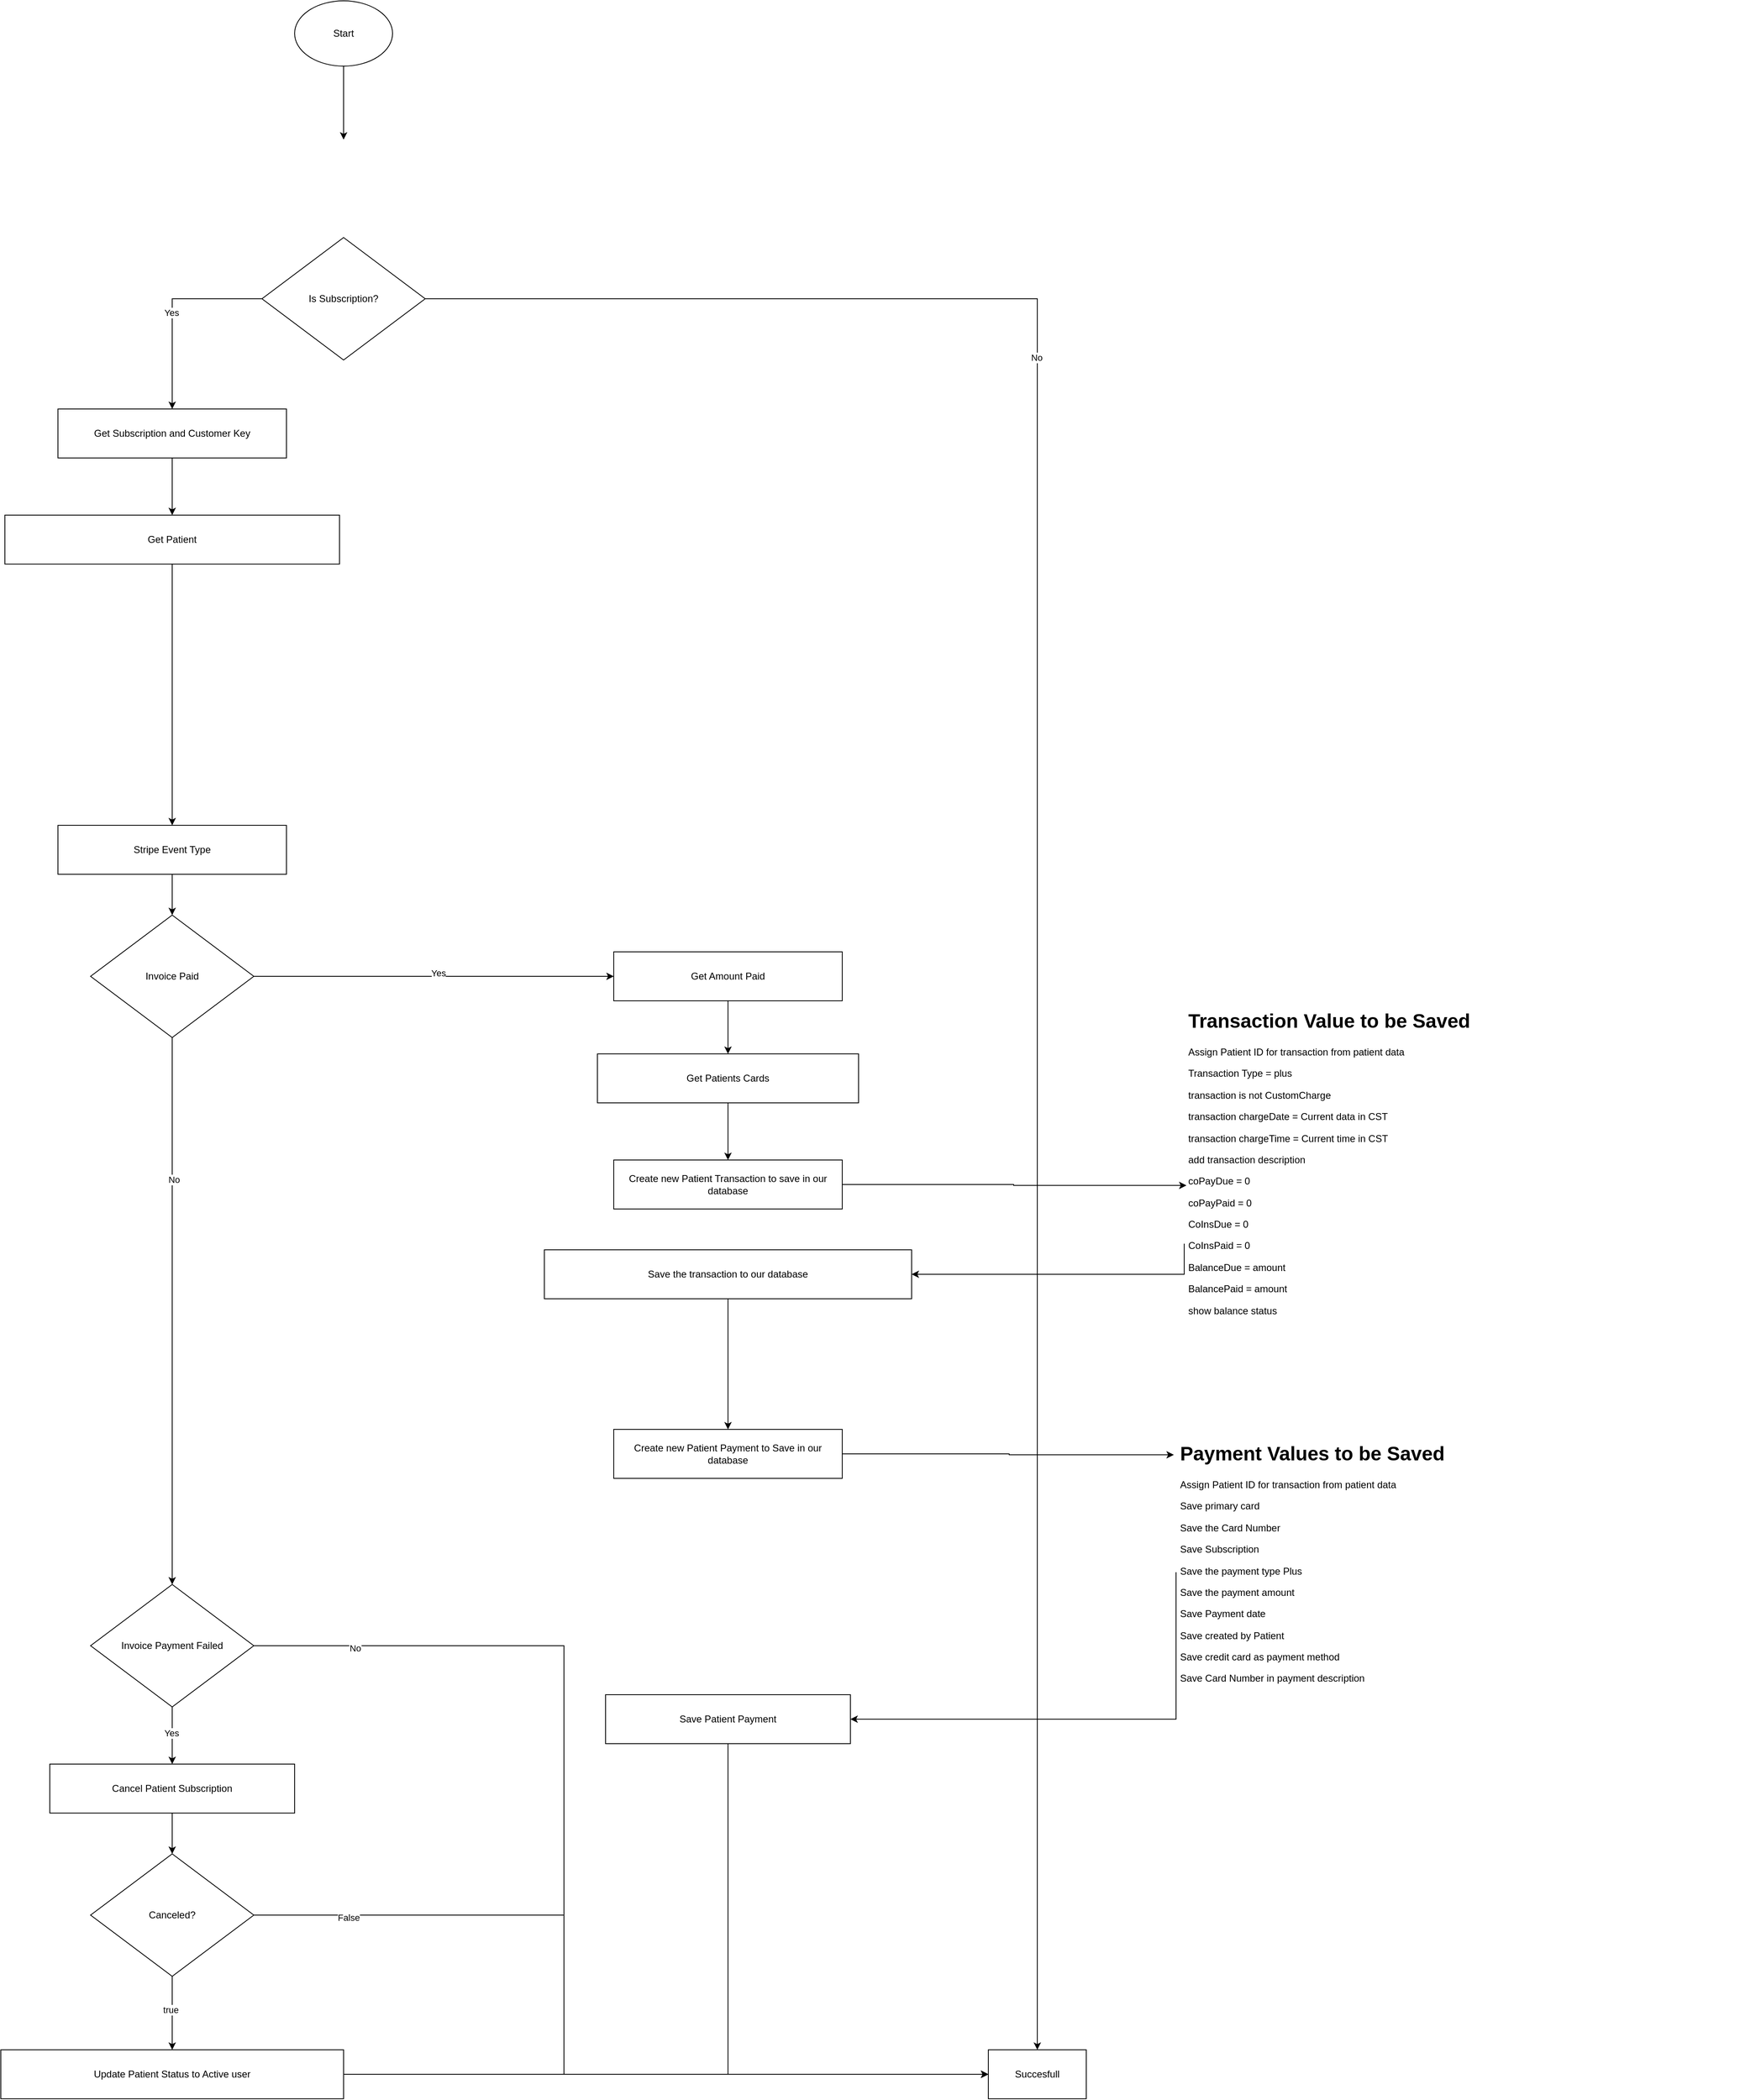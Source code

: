 <mxfile version="22.1.21" type="github">
  <diagram name="Page-1" id="liGm0qTGzvVkfE7tecpt">
    <mxGraphModel dx="6586" dy="3760" grid="1" gridSize="10" guides="1" tooltips="1" connect="1" arrows="1" fold="1" page="1" pageScale="1" pageWidth="850" pageHeight="1100" math="0" shadow="0">
      <root>
        <mxCell id="0" />
        <mxCell id="1" parent="0" />
        <mxCell id="I_fL-Ra0B_md9scAyMLs-3" style="edgeStyle=orthogonalEdgeStyle;rounded=0;orthogonalLoop=1;jettySize=auto;html=1;exitX=0.5;exitY=1;exitDx=0;exitDy=0;entryX=0.5;entryY=0;entryDx=0;entryDy=0;" parent="1" source="I_fL-Ra0B_md9scAyMLs-1" target="I_fL-Ra0B_md9scAyMLs-6" edge="1">
          <mxGeometry relative="1" as="geometry">
            <mxPoint x="380" y="210" as="targetPoint" />
          </mxGeometry>
        </mxCell>
        <mxCell id="I_fL-Ra0B_md9scAyMLs-1" value="Start" style="ellipse;whiteSpace=wrap;html=1;" parent="1" vertex="1">
          <mxGeometry x="320" y="40" width="120" height="80" as="geometry" />
        </mxCell>
        <mxCell id="I_fL-Ra0B_md9scAyMLs-8" value="Succesfull" style="rounded=0;whiteSpace=wrap;html=1;" parent="1" vertex="1">
          <mxGeometry x="1170" y="2550" width="120" height="60" as="geometry" />
        </mxCell>
        <mxCell id="I_fL-Ra0B_md9scAyMLs-11" style="edgeStyle=orthogonalEdgeStyle;rounded=0;orthogonalLoop=1;jettySize=auto;html=1;exitX=1;exitY=0.5;exitDx=0;exitDy=0;entryX=0.5;entryY=0;entryDx=0;entryDy=0;" parent="1" source="I_fL-Ra0B_md9scAyMLs-9" target="I_fL-Ra0B_md9scAyMLs-8" edge="1">
          <mxGeometry relative="1" as="geometry" />
        </mxCell>
        <mxCell id="Nmdro9crsDbQd0yXc826-1" value="No" style="edgeLabel;html=1;align=center;verticalAlign=middle;resizable=0;points=[];" vertex="1" connectable="0" parent="I_fL-Ra0B_md9scAyMLs-11">
          <mxGeometry x="-0.432" y="-1" relative="1" as="geometry">
            <mxPoint as="offset" />
          </mxGeometry>
        </mxCell>
        <mxCell id="I_fL-Ra0B_md9scAyMLs-14" style="edgeStyle=orthogonalEdgeStyle;rounded=0;orthogonalLoop=1;jettySize=auto;html=1;exitX=0;exitY=0.5;exitDx=0;exitDy=0;" parent="1" source="I_fL-Ra0B_md9scAyMLs-9" target="I_fL-Ra0B_md9scAyMLs-13" edge="1">
          <mxGeometry relative="1" as="geometry" />
        </mxCell>
        <mxCell id="I_fL-Ra0B_md9scAyMLs-15" value="Yes" style="edgeLabel;html=1;align=center;verticalAlign=middle;resizable=0;points=[];" parent="I_fL-Ra0B_md9scAyMLs-14" vertex="1" connectable="0">
          <mxGeometry x="0.038" y="-1" relative="1" as="geometry">
            <mxPoint as="offset" />
          </mxGeometry>
        </mxCell>
        <mxCell id="I_fL-Ra0B_md9scAyMLs-9" value="Is Subscription?" style="rhombus;whiteSpace=wrap;html=1;" parent="1" vertex="1">
          <mxGeometry x="280" y="330" width="200" height="150" as="geometry" />
        </mxCell>
        <mxCell id="I_fL-Ra0B_md9scAyMLs-17" style="edgeStyle=orthogonalEdgeStyle;rounded=0;orthogonalLoop=1;jettySize=auto;html=1;exitX=0.5;exitY=1;exitDx=0;exitDy=0;" parent="1" source="I_fL-Ra0B_md9scAyMLs-13" target="I_fL-Ra0B_md9scAyMLs-16" edge="1">
          <mxGeometry relative="1" as="geometry" />
        </mxCell>
        <mxCell id="I_fL-Ra0B_md9scAyMLs-13" value="Get Subscription and Customer Key" style="rounded=0;whiteSpace=wrap;html=1;" parent="1" vertex="1">
          <mxGeometry x="30" y="540" width="280" height="60" as="geometry" />
        </mxCell>
        <mxCell id="I_fL-Ra0B_md9scAyMLs-20" style="edgeStyle=orthogonalEdgeStyle;rounded=0;orthogonalLoop=1;jettySize=auto;html=1;exitX=0.5;exitY=1;exitDx=0;exitDy=0;entryX=0.5;entryY=0;entryDx=0;entryDy=0;" parent="1" source="I_fL-Ra0B_md9scAyMLs-16" target="I_fL-Ra0B_md9scAyMLs-19" edge="1">
          <mxGeometry relative="1" as="geometry" />
        </mxCell>
        <mxCell id="I_fL-Ra0B_md9scAyMLs-16" value="Get Patient" style="rounded=0;whiteSpace=wrap;html=1;" parent="1" vertex="1">
          <mxGeometry x="-35" y="670" width="410" height="60" as="geometry" />
        </mxCell>
        <mxCell id="I_fL-Ra0B_md9scAyMLs-24" style="edgeStyle=orthogonalEdgeStyle;rounded=0;orthogonalLoop=1;jettySize=auto;html=1;exitX=0.5;exitY=1;exitDx=0;exitDy=0;entryX=0.5;entryY=0;entryDx=0;entryDy=0;" parent="1" source="I_fL-Ra0B_md9scAyMLs-19" target="I_fL-Ra0B_md9scAyMLs-22" edge="1">
          <mxGeometry relative="1" as="geometry" />
        </mxCell>
        <mxCell id="I_fL-Ra0B_md9scAyMLs-19" value="Stripe Event Type" style="rounded=0;whiteSpace=wrap;html=1;" parent="1" vertex="1">
          <mxGeometry x="30" y="1050" width="280" height="60" as="geometry" />
        </mxCell>
        <mxCell id="I_fL-Ra0B_md9scAyMLs-49" style="edgeStyle=orthogonalEdgeStyle;rounded=0;orthogonalLoop=1;jettySize=auto;html=1;exitX=1;exitY=0.5;exitDx=0;exitDy=0;entryX=0;entryY=0.5;entryDx=0;entryDy=0;" parent="1" source="I_fL-Ra0B_md9scAyMLs-21" target="I_fL-Ra0B_md9scAyMLs-8" edge="1">
          <mxGeometry relative="1" as="geometry">
            <Array as="points">
              <mxPoint x="650" y="2055" />
              <mxPoint x="650" y="2580" />
            </Array>
          </mxGeometry>
        </mxCell>
        <mxCell id="I_fL-Ra0B_md9scAyMLs-50" value="No" style="edgeLabel;html=1;align=center;verticalAlign=middle;resizable=0;points=[];" parent="I_fL-Ra0B_md9scAyMLs-49" vertex="1" connectable="0">
          <mxGeometry x="-0.827" y="-3" relative="1" as="geometry">
            <mxPoint as="offset" />
          </mxGeometry>
        </mxCell>
        <mxCell id="I_fL-Ra0B_md9scAyMLs-52" style="edgeStyle=orthogonalEdgeStyle;rounded=0;orthogonalLoop=1;jettySize=auto;html=1;exitX=0.5;exitY=1;exitDx=0;exitDy=0;entryX=0.5;entryY=0;entryDx=0;entryDy=0;" parent="1" source="I_fL-Ra0B_md9scAyMLs-21" target="I_fL-Ra0B_md9scAyMLs-51" edge="1">
          <mxGeometry relative="1" as="geometry" />
        </mxCell>
        <mxCell id="Nmdro9crsDbQd0yXc826-2" value="Yes" style="edgeLabel;html=1;align=center;verticalAlign=middle;resizable=0;points=[];" vertex="1" connectable="0" parent="I_fL-Ra0B_md9scAyMLs-52">
          <mxGeometry x="-0.082" y="-1" relative="1" as="geometry">
            <mxPoint as="offset" />
          </mxGeometry>
        </mxCell>
        <mxCell id="I_fL-Ra0B_md9scAyMLs-21" value="Invoice Payment Failed" style="rhombus;whiteSpace=wrap;html=1;" parent="1" vertex="1">
          <mxGeometry x="70" y="1980" width="200" height="150" as="geometry" />
        </mxCell>
        <mxCell id="I_fL-Ra0B_md9scAyMLs-25" style="edgeStyle=orthogonalEdgeStyle;rounded=0;orthogonalLoop=1;jettySize=auto;html=1;exitX=0.5;exitY=1;exitDx=0;exitDy=0;entryX=0.5;entryY=0;entryDx=0;entryDy=0;" parent="1" source="I_fL-Ra0B_md9scAyMLs-22" target="I_fL-Ra0B_md9scAyMLs-21" edge="1">
          <mxGeometry relative="1" as="geometry" />
        </mxCell>
        <mxCell id="I_fL-Ra0B_md9scAyMLs-26" value="No" style="edgeLabel;html=1;align=center;verticalAlign=middle;resizable=0;points=[];" parent="I_fL-Ra0B_md9scAyMLs-25" vertex="1" connectable="0">
          <mxGeometry x="-0.48" y="2" relative="1" as="geometry">
            <mxPoint as="offset" />
          </mxGeometry>
        </mxCell>
        <mxCell id="I_fL-Ra0B_md9scAyMLs-28" style="edgeStyle=orthogonalEdgeStyle;rounded=0;orthogonalLoop=1;jettySize=auto;html=1;exitX=1;exitY=0.5;exitDx=0;exitDy=0;entryX=0;entryY=0.5;entryDx=0;entryDy=0;" parent="1" source="I_fL-Ra0B_md9scAyMLs-22" target="I_fL-Ra0B_md9scAyMLs-27" edge="1">
          <mxGeometry relative="1" as="geometry" />
        </mxCell>
        <mxCell id="I_fL-Ra0B_md9scAyMLs-29" value="Yes" style="edgeLabel;html=1;align=center;verticalAlign=middle;resizable=0;points=[];" parent="I_fL-Ra0B_md9scAyMLs-28" vertex="1" connectable="0">
          <mxGeometry x="0.024" y="4" relative="1" as="geometry">
            <mxPoint as="offset" />
          </mxGeometry>
        </mxCell>
        <mxCell id="I_fL-Ra0B_md9scAyMLs-22" value="Invoice Paid" style="rhombus;whiteSpace=wrap;html=1;" parent="1" vertex="1">
          <mxGeometry x="70" y="1160" width="200" height="150" as="geometry" />
        </mxCell>
        <mxCell id="I_fL-Ra0B_md9scAyMLs-31" style="edgeStyle=orthogonalEdgeStyle;rounded=0;orthogonalLoop=1;jettySize=auto;html=1;exitX=0.5;exitY=1;exitDx=0;exitDy=0;entryX=0.5;entryY=0;entryDx=0;entryDy=0;" parent="1" source="I_fL-Ra0B_md9scAyMLs-27" target="I_fL-Ra0B_md9scAyMLs-30" edge="1">
          <mxGeometry relative="1" as="geometry" />
        </mxCell>
        <mxCell id="I_fL-Ra0B_md9scAyMLs-27" value="Get Amount Paid" style="rounded=0;whiteSpace=wrap;html=1;" parent="1" vertex="1">
          <mxGeometry x="711" y="1205" width="280" height="60" as="geometry" />
        </mxCell>
        <mxCell id="I_fL-Ra0B_md9scAyMLs-33" style="edgeStyle=orthogonalEdgeStyle;rounded=0;orthogonalLoop=1;jettySize=auto;html=1;exitX=0.5;exitY=1;exitDx=0;exitDy=0;entryX=0.5;entryY=0;entryDx=0;entryDy=0;" parent="1" source="I_fL-Ra0B_md9scAyMLs-30" target="I_fL-Ra0B_md9scAyMLs-32" edge="1">
          <mxGeometry relative="1" as="geometry" />
        </mxCell>
        <mxCell id="I_fL-Ra0B_md9scAyMLs-30" value="Get Patients Cards" style="rounded=0;whiteSpace=wrap;html=1;" parent="1" vertex="1">
          <mxGeometry x="691" y="1330" width="320" height="60" as="geometry" />
        </mxCell>
        <mxCell id="I_fL-Ra0B_md9scAyMLs-41" style="edgeStyle=orthogonalEdgeStyle;rounded=0;orthogonalLoop=1;jettySize=auto;html=1;exitX=1;exitY=0.5;exitDx=0;exitDy=0;entryX=0.004;entryY=0.567;entryDx=0;entryDy=0;entryPerimeter=0;" parent="1" source="I_fL-Ra0B_md9scAyMLs-32" target="I_fL-Ra0B_md9scAyMLs-40" edge="1">
          <mxGeometry relative="1" as="geometry">
            <Array as="points">
              <mxPoint x="1201" y="1490" />
              <mxPoint x="1201" y="1491" />
            </Array>
          </mxGeometry>
        </mxCell>
        <mxCell id="I_fL-Ra0B_md9scAyMLs-32" value="Create new Patient Transaction to save in our database" style="rounded=0;whiteSpace=wrap;html=1;" parent="1" vertex="1">
          <mxGeometry x="711" y="1460" width="280" height="60" as="geometry" />
        </mxCell>
        <mxCell id="I_fL-Ra0B_md9scAyMLs-38" style="edgeStyle=orthogonalEdgeStyle;rounded=0;orthogonalLoop=1;jettySize=auto;html=1;exitX=0.5;exitY=1;exitDx=0;exitDy=0;entryX=0.5;entryY=0;entryDx=0;entryDy=0;" parent="1" source="I_fL-Ra0B_md9scAyMLs-34" target="I_fL-Ra0B_md9scAyMLs-36" edge="1">
          <mxGeometry relative="1" as="geometry" />
        </mxCell>
        <mxCell id="I_fL-Ra0B_md9scAyMLs-34" value="Save the transaction to our database" style="rounded=0;whiteSpace=wrap;html=1;" parent="1" vertex="1">
          <mxGeometry x="626" y="1570" width="450" height="60" as="geometry" />
        </mxCell>
        <mxCell id="I_fL-Ra0B_md9scAyMLs-36" value="Create new Patient Payment to Save in our database" style="rounded=0;whiteSpace=wrap;html=1;" parent="1" vertex="1">
          <mxGeometry x="711" y="1790" width="280" height="60" as="geometry" />
        </mxCell>
        <mxCell id="I_fL-Ra0B_md9scAyMLs-47" style="edgeStyle=orthogonalEdgeStyle;rounded=0;orthogonalLoop=1;jettySize=auto;html=1;exitX=0.5;exitY=1;exitDx=0;exitDy=0;entryX=0;entryY=0.5;entryDx=0;entryDy=0;" parent="1" source="I_fL-Ra0B_md9scAyMLs-37" target="I_fL-Ra0B_md9scAyMLs-8" edge="1">
          <mxGeometry relative="1" as="geometry" />
        </mxCell>
        <mxCell id="I_fL-Ra0B_md9scAyMLs-37" value="Save Patient Payment" style="rounded=0;whiteSpace=wrap;html=1;" parent="1" vertex="1">
          <mxGeometry x="701" y="2115" width="300" height="60" as="geometry" />
        </mxCell>
        <mxCell id="I_fL-Ra0B_md9scAyMLs-42" style="edgeStyle=orthogonalEdgeStyle;rounded=0;orthogonalLoop=1;jettySize=auto;html=1;exitX=0;exitY=0.75;exitDx=0;exitDy=0;entryX=1;entryY=0.5;entryDx=0;entryDy=0;" parent="1" source="I_fL-Ra0B_md9scAyMLs-40" target="I_fL-Ra0B_md9scAyMLs-34" edge="1">
          <mxGeometry relative="1" as="geometry">
            <Array as="points">
              <mxPoint x="1410" y="1600" />
            </Array>
          </mxGeometry>
        </mxCell>
        <mxCell id="I_fL-Ra0B_md9scAyMLs-40" value="&lt;h1&gt;Transaction Value to be Saved&lt;/h1&gt;&lt;p&gt;Assign Patient ID for transaction from patient data&lt;/p&gt;&lt;p&gt;Transaction Type = plus&lt;/p&gt;&lt;p&gt;transaction is not CustomCharge&lt;/p&gt;&lt;p&gt;transaction chargeDate = Current data in CST&lt;/p&gt;&lt;p&gt;transaction chargeTime = Current time in CST&lt;/p&gt;&lt;p&gt;add transaction description&lt;/p&gt;&lt;p&gt;coPayDue = 0&lt;/p&gt;&lt;p&gt;coPayPaid = 0&lt;/p&gt;&lt;p&gt;CoInsDue = 0&lt;/p&gt;&lt;p&gt;CoInsPaid = 0&lt;/p&gt;&lt;p&gt;BalanceDue = amount&lt;/p&gt;&lt;p&gt;BalancePaid = amount&lt;/p&gt;&lt;p&gt;show balance status&lt;/p&gt;" style="text;html=1;strokeColor=none;fillColor=none;spacing=5;spacingTop=-20;whiteSpace=wrap;overflow=hidden;rounded=0;" parent="1" vertex="1">
          <mxGeometry x="1410" y="1270" width="680" height="390" as="geometry" />
        </mxCell>
        <mxCell id="I_fL-Ra0B_md9scAyMLs-45" style="edgeStyle=orthogonalEdgeStyle;rounded=0;orthogonalLoop=1;jettySize=auto;html=1;exitX=0;exitY=0.5;exitDx=0;exitDy=0;entryX=1;entryY=0.5;entryDx=0;entryDy=0;" parent="1" source="I_fL-Ra0B_md9scAyMLs-43" target="I_fL-Ra0B_md9scAyMLs-37" edge="1">
          <mxGeometry relative="1" as="geometry">
            <Array as="points">
              <mxPoint x="1400" y="2145" />
            </Array>
          </mxGeometry>
        </mxCell>
        <mxCell id="I_fL-Ra0B_md9scAyMLs-43" value="&lt;h1&gt;Payment Values to be Saved&lt;/h1&gt;&lt;p&gt;Assign Patient ID for transaction from patient data&lt;br&gt;&lt;/p&gt;&lt;p&gt;Save primary card&lt;/p&gt;&lt;p&gt;&lt;span style=&quot;background-color: initial;&quot;&gt;Save the Card Number&lt;/span&gt;&lt;/p&gt;&lt;p&gt;&lt;span style=&quot;background-color: initial;&quot;&gt;Save Subscription&lt;/span&gt;&lt;br&gt;&lt;/p&gt;&lt;p&gt;Save the payment type Plus&lt;/p&gt;&lt;p&gt;Save the payment amount&lt;/p&gt;&lt;p&gt;Save Payment date&lt;/p&gt;&lt;p&gt;Save created by Patient&lt;/p&gt;&lt;p&gt;Save credit card as payment method&lt;/p&gt;&lt;p&gt;Save Card Number in payment description&lt;/p&gt;" style="text;html=1;strokeColor=none;fillColor=none;spacing=5;spacingTop=-20;whiteSpace=wrap;overflow=hidden;rounded=0;" parent="1" vertex="1">
          <mxGeometry x="1400" y="1800" width="680" height="330" as="geometry" />
        </mxCell>
        <mxCell id="I_fL-Ra0B_md9scAyMLs-44" style="edgeStyle=orthogonalEdgeStyle;rounded=0;orthogonalLoop=1;jettySize=auto;html=1;exitX=1;exitY=0.5;exitDx=0;exitDy=0;entryX=-0.004;entryY=0.064;entryDx=0;entryDy=0;entryPerimeter=0;" parent="1" source="I_fL-Ra0B_md9scAyMLs-36" target="I_fL-Ra0B_md9scAyMLs-43" edge="1">
          <mxGeometry relative="1" as="geometry" />
        </mxCell>
        <mxCell id="I_fL-Ra0B_md9scAyMLs-54" style="edgeStyle=orthogonalEdgeStyle;rounded=0;orthogonalLoop=1;jettySize=auto;html=1;exitX=0.5;exitY=1;exitDx=0;exitDy=0;entryX=0.5;entryY=0;entryDx=0;entryDy=0;" parent="1" source="I_fL-Ra0B_md9scAyMLs-51" target="I_fL-Ra0B_md9scAyMLs-53" edge="1">
          <mxGeometry relative="1" as="geometry" />
        </mxCell>
        <mxCell id="I_fL-Ra0B_md9scAyMLs-51" value="Cancel Patient Subscription" style="rounded=0;whiteSpace=wrap;html=1;" parent="1" vertex="1">
          <mxGeometry x="20" y="2200" width="300" height="60" as="geometry" />
        </mxCell>
        <mxCell id="I_fL-Ra0B_md9scAyMLs-55" style="edgeStyle=orthogonalEdgeStyle;rounded=0;orthogonalLoop=1;jettySize=auto;html=1;exitX=1;exitY=0.5;exitDx=0;exitDy=0;entryX=0;entryY=0.5;entryDx=0;entryDy=0;" parent="1" source="I_fL-Ra0B_md9scAyMLs-53" target="I_fL-Ra0B_md9scAyMLs-8" edge="1">
          <mxGeometry relative="1" as="geometry">
            <Array as="points">
              <mxPoint x="650" y="2385" />
              <mxPoint x="650" y="2580" />
            </Array>
          </mxGeometry>
        </mxCell>
        <mxCell id="I_fL-Ra0B_md9scAyMLs-56" value="False" style="edgeLabel;html=1;align=center;verticalAlign=middle;resizable=0;points=[];" parent="I_fL-Ra0B_md9scAyMLs-55" vertex="1" connectable="0">
          <mxGeometry x="-0.789" y="-3" relative="1" as="geometry">
            <mxPoint as="offset" />
          </mxGeometry>
        </mxCell>
        <mxCell id="I_fL-Ra0B_md9scAyMLs-58" style="edgeStyle=orthogonalEdgeStyle;rounded=0;orthogonalLoop=1;jettySize=auto;html=1;exitX=0.5;exitY=1;exitDx=0;exitDy=0;entryX=0.5;entryY=0;entryDx=0;entryDy=0;" parent="1" source="I_fL-Ra0B_md9scAyMLs-53" target="I_fL-Ra0B_md9scAyMLs-57" edge="1">
          <mxGeometry relative="1" as="geometry" />
        </mxCell>
        <mxCell id="I_fL-Ra0B_md9scAyMLs-59" value="true" style="edgeLabel;html=1;align=center;verticalAlign=middle;resizable=0;points=[];" parent="I_fL-Ra0B_md9scAyMLs-58" vertex="1" connectable="0">
          <mxGeometry x="-0.095" y="-2" relative="1" as="geometry">
            <mxPoint as="offset" />
          </mxGeometry>
        </mxCell>
        <mxCell id="I_fL-Ra0B_md9scAyMLs-53" value="Canceled?" style="rhombus;whiteSpace=wrap;html=1;" parent="1" vertex="1">
          <mxGeometry x="70" y="2310" width="200" height="150" as="geometry" />
        </mxCell>
        <mxCell id="I_fL-Ra0B_md9scAyMLs-60" style="edgeStyle=orthogonalEdgeStyle;rounded=0;orthogonalLoop=1;jettySize=auto;html=1;exitX=1;exitY=0.5;exitDx=0;exitDy=0;entryX=0;entryY=0.5;entryDx=0;entryDy=0;" parent="1" source="I_fL-Ra0B_md9scAyMLs-57" target="I_fL-Ra0B_md9scAyMLs-8" edge="1">
          <mxGeometry relative="1" as="geometry">
            <Array as="points">
              <mxPoint x="910" y="2580" />
              <mxPoint x="910" y="2580" />
            </Array>
          </mxGeometry>
        </mxCell>
        <mxCell id="I_fL-Ra0B_md9scAyMLs-57" value="Update Patient Status to Active user" style="rounded=0;whiteSpace=wrap;html=1;" parent="1" vertex="1">
          <mxGeometry x="-40" y="2550" width="420" height="60" as="geometry" />
        </mxCell>
        <mxCell id="_0ZcaEgHn6Us4JjiZ1ob-1" style="edgeStyle=orthogonalEdgeStyle;rounded=0;orthogonalLoop=1;jettySize=auto;html=1;entryX=0.509;entryY=0.051;entryDx=0;entryDy=0;entryPerimeter=0;" edge="1" parent="1" target="I_fL-Ra0B_md9scAyMLs-9">
          <mxGeometry relative="1" as="geometry" />
        </mxCell>
      </root>
    </mxGraphModel>
  </diagram>
</mxfile>
